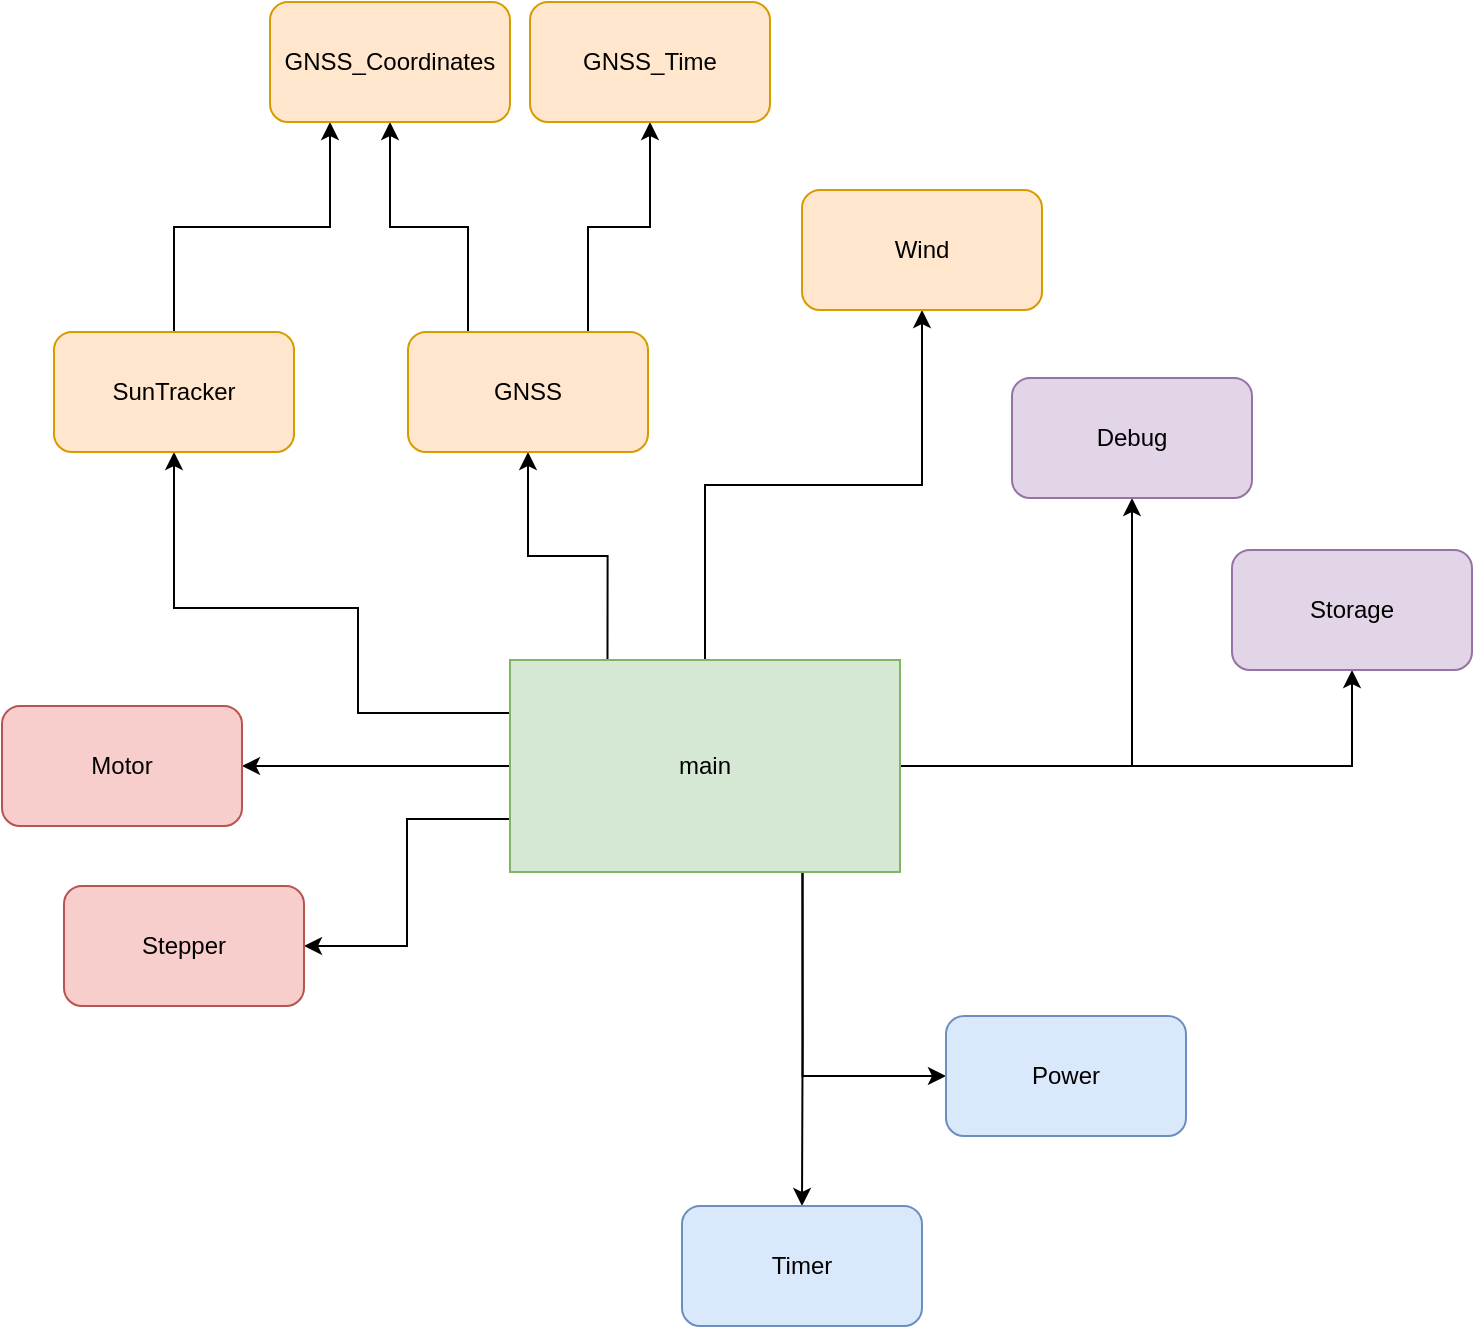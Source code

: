 <mxfile version="22.0.2" type="device">
  <diagram name="Page-1" id="_pvKz5lhV4DTt03DjlU-">
    <mxGraphModel dx="1509" dy="849" grid="0" gridSize="10" guides="1" tooltips="1" connect="1" arrows="1" fold="1" page="1" pageScale="1" pageWidth="827" pageHeight="1169" math="0" shadow="0">
      <root>
        <mxCell id="0" />
        <mxCell id="1" parent="0" />
        <mxCell id="U9rlTwfnoeC8607WheLG-1" style="edgeStyle=orthogonalEdgeStyle;rounded=0;orthogonalLoop=1;jettySize=auto;html=1;exitX=1;exitY=0.5;exitDx=0;exitDy=0;entryX=0.5;entryY=1;entryDx=0;entryDy=0;" parent="1" source="fNOlKb9V44B8w6zhl4mx-1" target="fNOlKb9V44B8w6zhl4mx-10" edge="1">
          <mxGeometry relative="1" as="geometry" />
        </mxCell>
        <mxCell id="U9rlTwfnoeC8607WheLG-2" style="edgeStyle=orthogonalEdgeStyle;rounded=0;orthogonalLoop=1;jettySize=auto;html=1;exitX=1;exitY=0.5;exitDx=0;exitDy=0;" parent="1" source="fNOlKb9V44B8w6zhl4mx-1" target="fNOlKb9V44B8w6zhl4mx-8" edge="1">
          <mxGeometry relative="1" as="geometry" />
        </mxCell>
        <mxCell id="U9rlTwfnoeC8607WheLG-3" style="edgeStyle=orthogonalEdgeStyle;rounded=0;orthogonalLoop=1;jettySize=auto;html=1;exitX=0.75;exitY=1;exitDx=0;exitDy=0;entryX=0;entryY=0.5;entryDx=0;entryDy=0;" parent="1" source="fNOlKb9V44B8w6zhl4mx-1" target="fNOlKb9V44B8w6zhl4mx-6" edge="1">
          <mxGeometry relative="1" as="geometry" />
        </mxCell>
        <mxCell id="U9rlTwfnoeC8607WheLG-4" style="edgeStyle=orthogonalEdgeStyle;rounded=0;orthogonalLoop=1;jettySize=auto;html=1;exitX=0.75;exitY=1;exitDx=0;exitDy=0;" parent="1" source="fNOlKb9V44B8w6zhl4mx-1" target="fNOlKb9V44B8w6zhl4mx-9" edge="1">
          <mxGeometry relative="1" as="geometry" />
        </mxCell>
        <mxCell id="U9rlTwfnoeC8607WheLG-5" style="edgeStyle=orthogonalEdgeStyle;rounded=0;orthogonalLoop=1;jettySize=auto;html=1;exitX=0.5;exitY=0;exitDx=0;exitDy=0;" parent="1" source="fNOlKb9V44B8w6zhl4mx-1" target="fNOlKb9V44B8w6zhl4mx-7" edge="1">
          <mxGeometry relative="1" as="geometry" />
        </mxCell>
        <mxCell id="U9rlTwfnoeC8607WheLG-6" style="edgeStyle=orthogonalEdgeStyle;rounded=0;orthogonalLoop=1;jettySize=auto;html=1;exitX=0.25;exitY=0;exitDx=0;exitDy=0;" parent="1" source="fNOlKb9V44B8w6zhl4mx-1" target="fNOlKb9V44B8w6zhl4mx-2" edge="1">
          <mxGeometry relative="1" as="geometry" />
        </mxCell>
        <mxCell id="U9rlTwfnoeC8607WheLG-8" style="edgeStyle=orthogonalEdgeStyle;rounded=0;orthogonalLoop=1;jettySize=auto;html=1;exitX=0;exitY=0.5;exitDx=0;exitDy=0;" parent="1" source="fNOlKb9V44B8w6zhl4mx-1" target="fNOlKb9V44B8w6zhl4mx-4" edge="1">
          <mxGeometry relative="1" as="geometry" />
        </mxCell>
        <mxCell id="U9rlTwfnoeC8607WheLG-9" style="edgeStyle=orthogonalEdgeStyle;rounded=0;orthogonalLoop=1;jettySize=auto;html=1;exitX=0;exitY=0.75;exitDx=0;exitDy=0;entryX=1;entryY=0.5;entryDx=0;entryDy=0;" parent="1" source="fNOlKb9V44B8w6zhl4mx-1" target="fNOlKb9V44B8w6zhl4mx-5" edge="1">
          <mxGeometry relative="1" as="geometry" />
        </mxCell>
        <mxCell id="KlqPdT9fkAXrDQqJ_e5U-13" style="edgeStyle=orthogonalEdgeStyle;rounded=0;orthogonalLoop=1;jettySize=auto;html=1;exitX=0;exitY=0.25;exitDx=0;exitDy=0;" edge="1" parent="1" source="fNOlKb9V44B8w6zhl4mx-1" target="fNOlKb9V44B8w6zhl4mx-3">
          <mxGeometry relative="1" as="geometry">
            <Array as="points">
              <mxPoint x="224" y="373" />
              <mxPoint x="224" y="321" />
              <mxPoint x="132" y="321" />
            </Array>
          </mxGeometry>
        </mxCell>
        <mxCell id="fNOlKb9V44B8w6zhl4mx-1" value="main" style="rounded=0;whiteSpace=wrap;html=1;fillColor=#d5e8d4;strokeColor=#82b366;" parent="1" vertex="1">
          <mxGeometry x="300" y="347" width="195" height="106" as="geometry" />
        </mxCell>
        <mxCell id="KlqPdT9fkAXrDQqJ_e5U-10" style="edgeStyle=orthogonalEdgeStyle;rounded=0;orthogonalLoop=1;jettySize=auto;html=1;exitX=0.75;exitY=0;exitDx=0;exitDy=0;" edge="1" parent="1" source="fNOlKb9V44B8w6zhl4mx-2" target="KlqPdT9fkAXrDQqJ_e5U-7">
          <mxGeometry relative="1" as="geometry" />
        </mxCell>
        <mxCell id="KlqPdT9fkAXrDQqJ_e5U-11" style="edgeStyle=orthogonalEdgeStyle;rounded=0;orthogonalLoop=1;jettySize=auto;html=1;exitX=0.25;exitY=0;exitDx=0;exitDy=0;" edge="1" parent="1" source="fNOlKb9V44B8w6zhl4mx-2" target="KlqPdT9fkAXrDQqJ_e5U-1">
          <mxGeometry relative="1" as="geometry" />
        </mxCell>
        <mxCell id="fNOlKb9V44B8w6zhl4mx-2" value="GNSS" style="rounded=1;whiteSpace=wrap;html=1;fillColor=#ffe6cc;strokeColor=#d79b00;" parent="1" vertex="1">
          <mxGeometry x="249" y="183" width="120" height="60" as="geometry" />
        </mxCell>
        <mxCell id="KlqPdT9fkAXrDQqJ_e5U-12" style="edgeStyle=orthogonalEdgeStyle;rounded=0;orthogonalLoop=1;jettySize=auto;html=1;exitX=0.5;exitY=0;exitDx=0;exitDy=0;entryX=0.25;entryY=1;entryDx=0;entryDy=0;" edge="1" parent="1" source="fNOlKb9V44B8w6zhl4mx-3" target="KlqPdT9fkAXrDQqJ_e5U-1">
          <mxGeometry relative="1" as="geometry" />
        </mxCell>
        <mxCell id="fNOlKb9V44B8w6zhl4mx-3" value="SunTracker" style="rounded=1;whiteSpace=wrap;html=1;fillColor=#ffe6cc;strokeColor=#d79b00;" parent="1" vertex="1">
          <mxGeometry x="72" y="183" width="120" height="60" as="geometry" />
        </mxCell>
        <mxCell id="fNOlKb9V44B8w6zhl4mx-4" value="Motor" style="rounded=1;whiteSpace=wrap;html=1;fillColor=#f8cecc;strokeColor=#b85450;" parent="1" vertex="1">
          <mxGeometry x="46" y="370" width="120" height="60" as="geometry" />
        </mxCell>
        <mxCell id="fNOlKb9V44B8w6zhl4mx-5" value="Stepper" style="rounded=1;whiteSpace=wrap;html=1;fillColor=#f8cecc;strokeColor=#b85450;" parent="1" vertex="1">
          <mxGeometry x="77" y="460" width="120" height="60" as="geometry" />
        </mxCell>
        <mxCell id="fNOlKb9V44B8w6zhl4mx-6" value="Power" style="rounded=1;whiteSpace=wrap;html=1;fillColor=#dae8fc;strokeColor=#6c8ebf;" parent="1" vertex="1">
          <mxGeometry x="518" y="525" width="120" height="60" as="geometry" />
        </mxCell>
        <mxCell id="fNOlKb9V44B8w6zhl4mx-7" value="Wind" style="rounded=1;whiteSpace=wrap;html=1;fillColor=#ffe6cc;strokeColor=#d79b00;" parent="1" vertex="1">
          <mxGeometry x="446" y="112" width="120" height="60" as="geometry" />
        </mxCell>
        <mxCell id="fNOlKb9V44B8w6zhl4mx-8" value="Debug" style="rounded=1;whiteSpace=wrap;html=1;fillColor=#e1d5e7;strokeColor=#9673a6;" parent="1" vertex="1">
          <mxGeometry x="551" y="206" width="120" height="60" as="geometry" />
        </mxCell>
        <mxCell id="fNOlKb9V44B8w6zhl4mx-9" value="Timer" style="rounded=1;whiteSpace=wrap;html=1;fillColor=#dae8fc;strokeColor=#6c8ebf;" parent="1" vertex="1">
          <mxGeometry x="386" y="620" width="120" height="60" as="geometry" />
        </mxCell>
        <mxCell id="fNOlKb9V44B8w6zhl4mx-10" value="Storage" style="rounded=1;whiteSpace=wrap;html=1;fillColor=#e1d5e7;strokeColor=#9673a6;" parent="1" vertex="1">
          <mxGeometry x="661" y="292" width="120" height="60" as="geometry" />
        </mxCell>
        <mxCell id="KlqPdT9fkAXrDQqJ_e5U-1" value="GNSS_Coordinates" style="rounded=1;whiteSpace=wrap;html=1;fillColor=#ffe6cc;strokeColor=#d79b00;" vertex="1" parent="1">
          <mxGeometry x="180" y="18" width="120" height="60" as="geometry" />
        </mxCell>
        <mxCell id="KlqPdT9fkAXrDQqJ_e5U-7" value="GNSS_Time" style="rounded=1;whiteSpace=wrap;html=1;fillColor=#ffe6cc;strokeColor=#d79b00;" vertex="1" parent="1">
          <mxGeometry x="310" y="18" width="120" height="60" as="geometry" />
        </mxCell>
      </root>
    </mxGraphModel>
  </diagram>
</mxfile>
